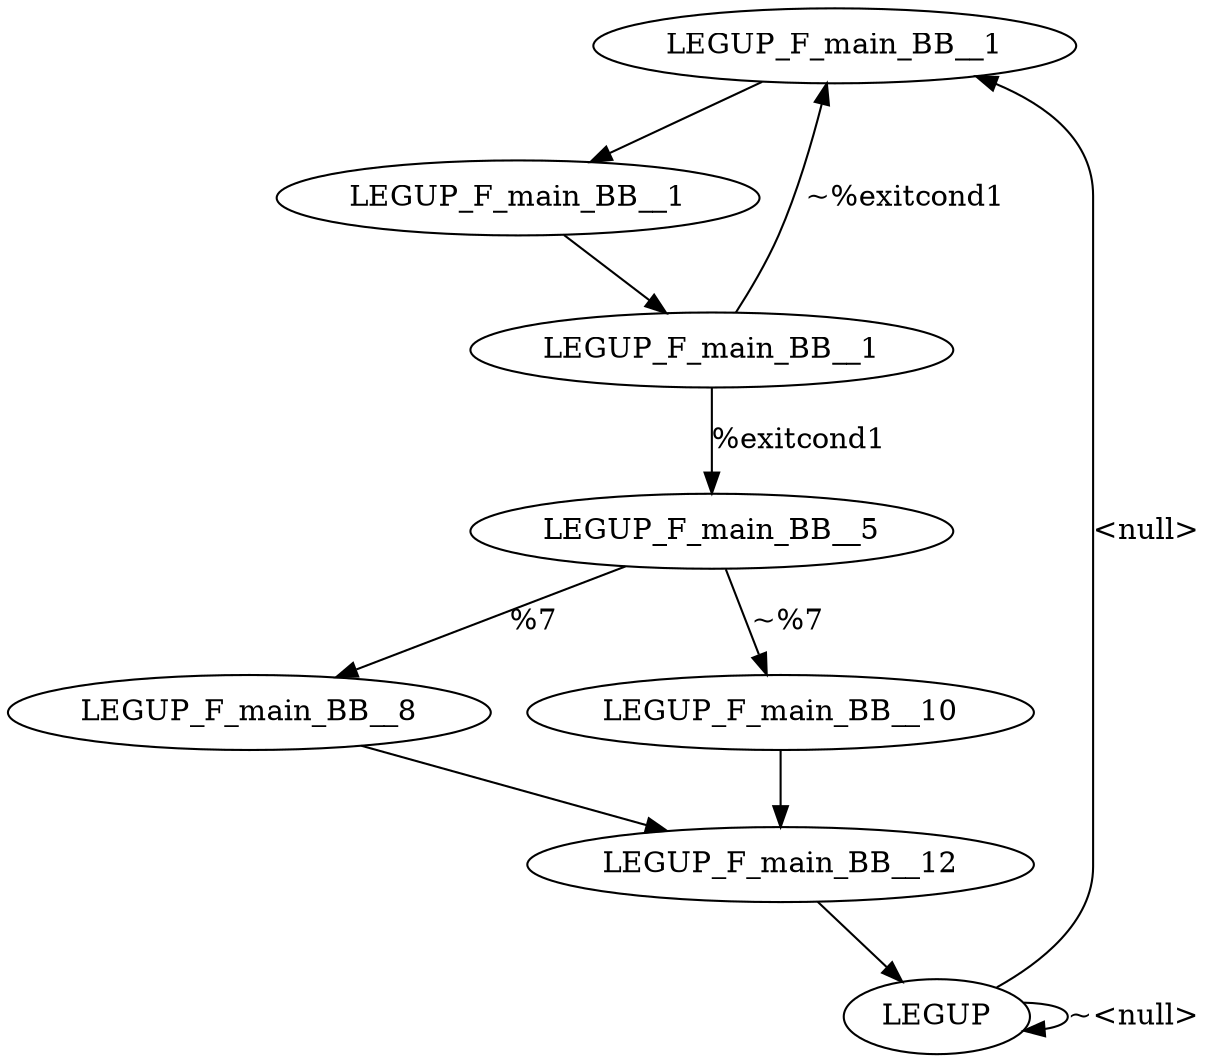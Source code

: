 digraph {
Node0x39ca2c0[label="LEGUP_F_main_BB__1"];
Node0x39ca120[label="LEGUP"];
Node0x39ca120 -> Node0x39ca2c0[label="<null>"];
Node0x39ca120 -> Node0x39ca120[label="~<null>"];
Node0x39ca390[label="LEGUP_F_main_BB__1"];
Node0x39ca2c0 -> Node0x39ca390;
Node0x39ca460[label="LEGUP_F_main_BB__1"];
Node0x39ca390 -> Node0x39ca460;
Node0x39ca530[label="LEGUP_F_main_BB__5"];
Node0x39ca460 -> Node0x39ca530[label="%exitcond1"];
Node0x39ca460 -> Node0x39ca2c0[label="~%exitcond1"];
Node0x39ca600[label="LEGUP_F_main_BB__8"];
Node0x39ca530 -> Node0x39ca600[label="%7"];
Node0x39ca6d0[label="LEGUP_F_main_BB__10"];
Node0x39ca530 -> Node0x39ca6d0[label="~%7"];
Node0x39ca7a0[label="LEGUP_F_main_BB__12"];
Node0x39ca600 -> Node0x39ca7a0;
Node0x39ca6d0 -> Node0x39ca7a0;
Node0x39ca7a0 -> Node0x39ca120;
}
